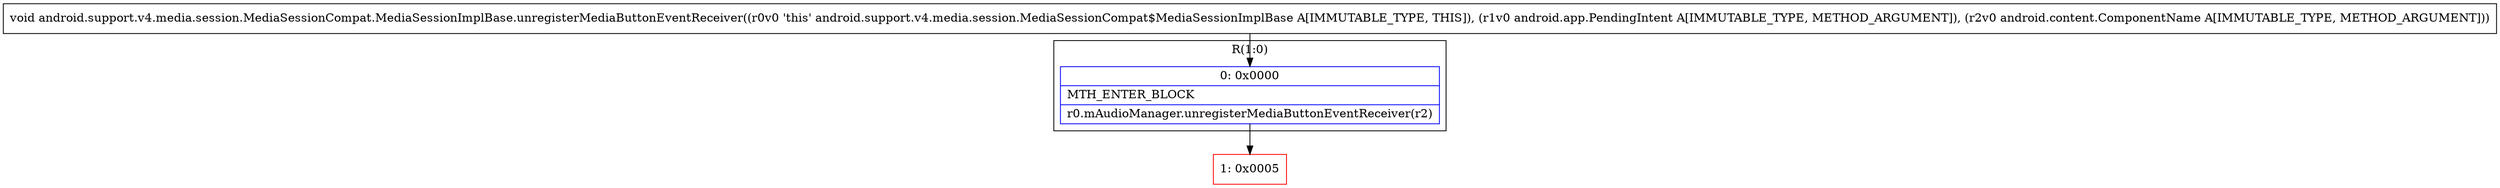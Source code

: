 digraph "CFG forandroid.support.v4.media.session.MediaSessionCompat.MediaSessionImplBase.unregisterMediaButtonEventReceiver(Landroid\/app\/PendingIntent;Landroid\/content\/ComponentName;)V" {
subgraph cluster_Region_2129169569 {
label = "R(1:0)";
node [shape=record,color=blue];
Node_0 [shape=record,label="{0\:\ 0x0000|MTH_ENTER_BLOCK\l|r0.mAudioManager.unregisterMediaButtonEventReceiver(r2)\l}"];
}
Node_1 [shape=record,color=red,label="{1\:\ 0x0005}"];
MethodNode[shape=record,label="{void android.support.v4.media.session.MediaSessionCompat.MediaSessionImplBase.unregisterMediaButtonEventReceiver((r0v0 'this' android.support.v4.media.session.MediaSessionCompat$MediaSessionImplBase A[IMMUTABLE_TYPE, THIS]), (r1v0 android.app.PendingIntent A[IMMUTABLE_TYPE, METHOD_ARGUMENT]), (r2v0 android.content.ComponentName A[IMMUTABLE_TYPE, METHOD_ARGUMENT])) }"];
MethodNode -> Node_0;
Node_0 -> Node_1;
}

